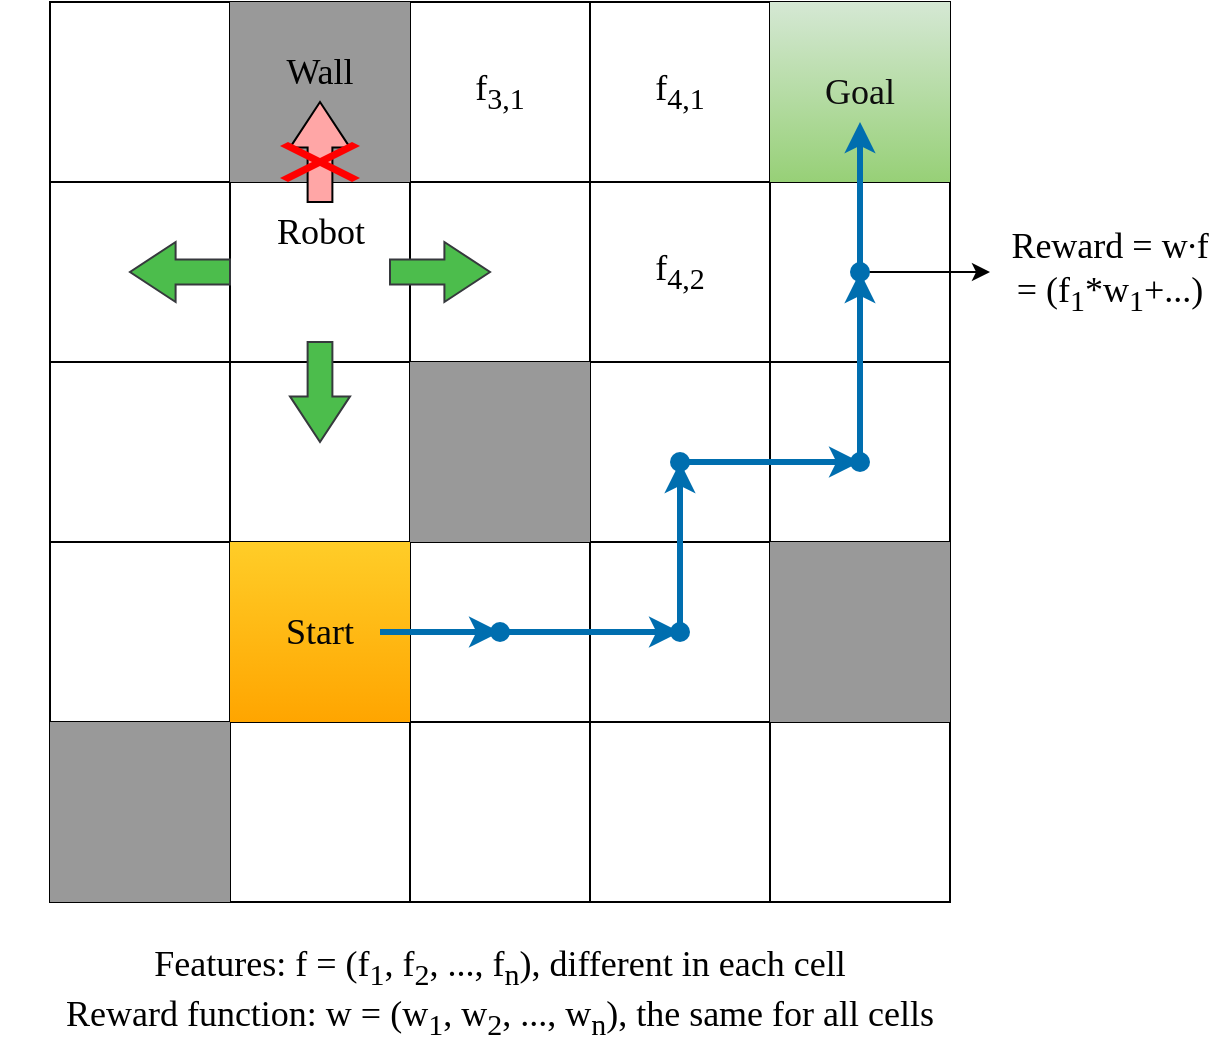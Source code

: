 <mxfile version="21.6.8" type="device">
  <diagram name="Page-1" id="wqaeOR15me9pjiZD3DkU">
    <mxGraphModel dx="1050" dy="621" grid="1" gridSize="10" guides="1" tooltips="1" connect="1" arrows="1" fold="1" page="1" pageScale="1" pageWidth="850" pageHeight="1100" math="0" shadow="0">
      <root>
        <mxCell id="0" />
        <mxCell id="1" parent="0" />
        <mxCell id="2u-OifeB6553GZh3_2Z_-186" value="" style="shape=table;startSize=0;container=1;collapsible=0;childLayout=tableLayout;" parent="1" vertex="1">
          <mxGeometry x="240" y="40" width="450" height="450" as="geometry" />
        </mxCell>
        <mxCell id="2u-OifeB6553GZh3_2Z_-187" value="" style="shape=tableRow;horizontal=0;startSize=0;swimlaneHead=0;swimlaneBody=0;strokeColor=inherit;top=0;left=0;bottom=0;right=0;collapsible=0;dropTarget=0;fillColor=none;points=[[0,0.5],[1,0.5]];portConstraint=eastwest;" parent="2u-OifeB6553GZh3_2Z_-186" vertex="1">
          <mxGeometry width="450" height="90" as="geometry" />
        </mxCell>
        <mxCell id="2u-OifeB6553GZh3_2Z_-188" value="" style="shape=partialRectangle;html=1;whiteSpace=wrap;connectable=0;strokeColor=inherit;overflow=hidden;fillColor=none;top=0;left=0;bottom=0;right=0;pointerEvents=1;" parent="2u-OifeB6553GZh3_2Z_-187" vertex="1">
          <mxGeometry width="90" height="90" as="geometry">
            <mxRectangle width="90" height="90" as="alternateBounds" />
          </mxGeometry>
        </mxCell>
        <mxCell id="2u-OifeB6553GZh3_2Z_-189" value="" style="shape=partialRectangle;html=1;whiteSpace=wrap;connectable=0;strokeColor=#C73500;overflow=hidden;fillColor=#999999;top=0;left=0;bottom=0;right=0;pointerEvents=1;fontColor=#000000;" parent="2u-OifeB6553GZh3_2Z_-187" vertex="1">
          <mxGeometry x="90" width="90" height="90" as="geometry">
            <mxRectangle width="90" height="90" as="alternateBounds" />
          </mxGeometry>
        </mxCell>
        <mxCell id="2u-OifeB6553GZh3_2Z_-190" value="" style="shape=partialRectangle;html=1;whiteSpace=wrap;connectable=0;strokeColor=inherit;overflow=hidden;fillColor=none;top=0;left=0;bottom=0;right=0;pointerEvents=1;" parent="2u-OifeB6553GZh3_2Z_-187" vertex="1">
          <mxGeometry x="180" width="90" height="90" as="geometry">
            <mxRectangle width="90" height="90" as="alternateBounds" />
          </mxGeometry>
        </mxCell>
        <mxCell id="2u-OifeB6553GZh3_2Z_-191" value="" style="shape=partialRectangle;html=1;whiteSpace=wrap;connectable=0;strokeColor=inherit;overflow=hidden;fillColor=none;top=0;left=0;bottom=0;right=0;pointerEvents=1;" parent="2u-OifeB6553GZh3_2Z_-187" vertex="1">
          <mxGeometry x="270" width="90" height="90" as="geometry">
            <mxRectangle width="90" height="90" as="alternateBounds" />
          </mxGeometry>
        </mxCell>
        <mxCell id="2u-OifeB6553GZh3_2Z_-192" value="" style="shape=partialRectangle;html=1;whiteSpace=wrap;connectable=0;strokeColor=inherit;overflow=hidden;fillColor=none;top=0;left=0;bottom=0;right=0;pointerEvents=1;" parent="2u-OifeB6553GZh3_2Z_-187" vertex="1">
          <mxGeometry x="360" width="90" height="90" as="geometry">
            <mxRectangle width="90" height="90" as="alternateBounds" />
          </mxGeometry>
        </mxCell>
        <mxCell id="2u-OifeB6553GZh3_2Z_-193" value="" style="shape=tableRow;horizontal=0;startSize=0;swimlaneHead=0;swimlaneBody=0;strokeColor=inherit;top=0;left=0;bottom=0;right=0;collapsible=0;dropTarget=0;fillColor=none;points=[[0,0.5],[1,0.5]];portConstraint=eastwest;" parent="2u-OifeB6553GZh3_2Z_-186" vertex="1">
          <mxGeometry y="90" width="450" height="90" as="geometry" />
        </mxCell>
        <mxCell id="2u-OifeB6553GZh3_2Z_-194" value="" style="shape=partialRectangle;html=1;whiteSpace=wrap;connectable=0;strokeColor=inherit;overflow=hidden;fillColor=none;top=0;left=0;bottom=0;right=0;pointerEvents=1;" parent="2u-OifeB6553GZh3_2Z_-193" vertex="1">
          <mxGeometry width="90" height="90" as="geometry">
            <mxRectangle width="90" height="90" as="alternateBounds" />
          </mxGeometry>
        </mxCell>
        <mxCell id="2u-OifeB6553GZh3_2Z_-195" value="" style="shape=partialRectangle;html=1;whiteSpace=wrap;connectable=0;strokeColor=inherit;overflow=hidden;fillColor=none;top=0;left=0;bottom=0;right=0;pointerEvents=1;" parent="2u-OifeB6553GZh3_2Z_-193" vertex="1">
          <mxGeometry x="90" width="90" height="90" as="geometry">
            <mxRectangle width="90" height="90" as="alternateBounds" />
          </mxGeometry>
        </mxCell>
        <mxCell id="2u-OifeB6553GZh3_2Z_-196" value="" style="shape=partialRectangle;html=1;whiteSpace=wrap;connectable=0;strokeColor=inherit;overflow=hidden;fillColor=none;top=0;left=0;bottom=0;right=0;pointerEvents=1;" parent="2u-OifeB6553GZh3_2Z_-193" vertex="1">
          <mxGeometry x="180" width="90" height="90" as="geometry">
            <mxRectangle width="90" height="90" as="alternateBounds" />
          </mxGeometry>
        </mxCell>
        <mxCell id="2u-OifeB6553GZh3_2Z_-197" value="" style="shape=partialRectangle;html=1;whiteSpace=wrap;connectable=0;strokeColor=inherit;overflow=hidden;fillColor=none;top=0;left=0;bottom=0;right=0;pointerEvents=1;" parent="2u-OifeB6553GZh3_2Z_-193" vertex="1">
          <mxGeometry x="270" width="90" height="90" as="geometry">
            <mxRectangle width="90" height="90" as="alternateBounds" />
          </mxGeometry>
        </mxCell>
        <mxCell id="2u-OifeB6553GZh3_2Z_-198" value="" style="shape=partialRectangle;html=1;whiteSpace=wrap;connectable=0;strokeColor=inherit;overflow=hidden;fillColor=none;top=0;left=0;bottom=0;right=0;pointerEvents=1;" parent="2u-OifeB6553GZh3_2Z_-193" vertex="1">
          <mxGeometry x="360" width="90" height="90" as="geometry">
            <mxRectangle width="90" height="90" as="alternateBounds" />
          </mxGeometry>
        </mxCell>
        <mxCell id="2u-OifeB6553GZh3_2Z_-199" value="" style="shape=tableRow;horizontal=0;startSize=0;swimlaneHead=0;swimlaneBody=0;strokeColor=inherit;top=0;left=0;bottom=0;right=0;collapsible=0;dropTarget=0;fillColor=none;points=[[0,0.5],[1,0.5]];portConstraint=eastwest;" parent="2u-OifeB6553GZh3_2Z_-186" vertex="1">
          <mxGeometry y="180" width="450" height="90" as="geometry" />
        </mxCell>
        <mxCell id="2u-OifeB6553GZh3_2Z_-200" value="" style="shape=partialRectangle;html=1;whiteSpace=wrap;connectable=0;strokeColor=inherit;overflow=hidden;fillColor=none;top=0;left=0;bottom=0;right=0;pointerEvents=1;" parent="2u-OifeB6553GZh3_2Z_-199" vertex="1">
          <mxGeometry width="90" height="90" as="geometry">
            <mxRectangle width="90" height="90" as="alternateBounds" />
          </mxGeometry>
        </mxCell>
        <mxCell id="2u-OifeB6553GZh3_2Z_-201" value="" style="shape=partialRectangle;html=1;whiteSpace=wrap;connectable=0;strokeColor=inherit;overflow=hidden;fillColor=none;top=0;left=0;bottom=0;right=0;pointerEvents=1;" parent="2u-OifeB6553GZh3_2Z_-199" vertex="1">
          <mxGeometry x="90" width="90" height="90" as="geometry">
            <mxRectangle width="90" height="90" as="alternateBounds" />
          </mxGeometry>
        </mxCell>
        <mxCell id="2u-OifeB6553GZh3_2Z_-202" value="" style="shape=partialRectangle;html=1;whiteSpace=wrap;connectable=0;strokeColor=inherit;overflow=hidden;fillColor=none;top=0;left=0;bottom=0;right=0;pointerEvents=1;" parent="2u-OifeB6553GZh3_2Z_-199" vertex="1">
          <mxGeometry x="180" width="90" height="90" as="geometry">
            <mxRectangle width="90" height="90" as="alternateBounds" />
          </mxGeometry>
        </mxCell>
        <mxCell id="2u-OifeB6553GZh3_2Z_-203" value="" style="shape=partialRectangle;html=1;whiteSpace=wrap;connectable=0;strokeColor=inherit;overflow=hidden;fillColor=none;top=0;left=0;bottom=0;right=0;pointerEvents=1;" parent="2u-OifeB6553GZh3_2Z_-199" vertex="1">
          <mxGeometry x="270" width="90" height="90" as="geometry">
            <mxRectangle width="90" height="90" as="alternateBounds" />
          </mxGeometry>
        </mxCell>
        <mxCell id="2u-OifeB6553GZh3_2Z_-204" value="" style="shape=partialRectangle;html=1;whiteSpace=wrap;connectable=0;strokeColor=inherit;overflow=hidden;fillColor=none;top=0;left=0;bottom=0;right=0;pointerEvents=1;" parent="2u-OifeB6553GZh3_2Z_-199" vertex="1">
          <mxGeometry x="360" width="90" height="90" as="geometry">
            <mxRectangle width="90" height="90" as="alternateBounds" />
          </mxGeometry>
        </mxCell>
        <mxCell id="2u-OifeB6553GZh3_2Z_-226" value="" style="shape=waypoint;sketch=0;size=6;pointerEvents=1;points=[];fillColor=none;resizable=0;rotatable=0;perimeter=centerPerimeter;snapToPoint=1;" parent="2u-OifeB6553GZh3_2Z_-199" vertex="1">
          <mxGeometry x="450" height="90" as="geometry">
            <mxRectangle width="NaN" height="90" as="alternateBounds" />
          </mxGeometry>
        </mxCell>
        <mxCell id="2u-OifeB6553GZh3_2Z_-205" value="" style="shape=tableRow;horizontal=0;startSize=0;swimlaneHead=0;swimlaneBody=0;strokeColor=inherit;top=0;left=0;bottom=0;right=0;collapsible=0;dropTarget=0;fillColor=none;points=[[0,0.5],[1,0.5]];portConstraint=eastwest;" parent="2u-OifeB6553GZh3_2Z_-186" vertex="1">
          <mxGeometry y="270" width="450" height="90" as="geometry" />
        </mxCell>
        <mxCell id="2u-OifeB6553GZh3_2Z_-206" value="" style="shape=partialRectangle;html=1;whiteSpace=wrap;connectable=0;strokeColor=inherit;overflow=hidden;fillColor=none;top=0;left=0;bottom=0;right=0;pointerEvents=1;" parent="2u-OifeB6553GZh3_2Z_-205" vertex="1">
          <mxGeometry width="90" height="90" as="geometry">
            <mxRectangle width="90" height="90" as="alternateBounds" />
          </mxGeometry>
        </mxCell>
        <mxCell id="2u-OifeB6553GZh3_2Z_-207" value="" style="shape=partialRectangle;html=1;whiteSpace=wrap;connectable=0;strokeColor=#d79b00;overflow=hidden;fillColor=#ffcd28;top=0;left=0;bottom=0;right=0;pointerEvents=1;fillStyle=auto;gradientColor=#ffa500;" parent="2u-OifeB6553GZh3_2Z_-205" vertex="1">
          <mxGeometry x="90" width="90" height="90" as="geometry">
            <mxRectangle width="90" height="90" as="alternateBounds" />
          </mxGeometry>
        </mxCell>
        <mxCell id="2u-OifeB6553GZh3_2Z_-208" value="" style="shape=partialRectangle;html=1;whiteSpace=wrap;connectable=0;strokeColor=inherit;overflow=hidden;fillColor=none;top=0;left=0;bottom=0;right=0;pointerEvents=1;" parent="2u-OifeB6553GZh3_2Z_-205" vertex="1">
          <mxGeometry x="180" width="90" height="90" as="geometry">
            <mxRectangle width="90" height="90" as="alternateBounds" />
          </mxGeometry>
        </mxCell>
        <mxCell id="2u-OifeB6553GZh3_2Z_-209" value="" style="shape=partialRectangle;html=1;whiteSpace=wrap;connectable=0;strokeColor=inherit;overflow=hidden;fillColor=none;top=0;left=0;bottom=0;right=0;pointerEvents=1;" parent="2u-OifeB6553GZh3_2Z_-205" vertex="1">
          <mxGeometry x="270" width="90" height="90" as="geometry">
            <mxRectangle width="90" height="90" as="alternateBounds" />
          </mxGeometry>
        </mxCell>
        <mxCell id="2u-OifeB6553GZh3_2Z_-210" value="" style="shape=partialRectangle;html=1;whiteSpace=wrap;connectable=0;strokeColor=inherit;overflow=hidden;fillColor=#999999;top=0;left=0;bottom=0;right=0;pointerEvents=1;" parent="2u-OifeB6553GZh3_2Z_-205" vertex="1">
          <mxGeometry x="360" width="90" height="90" as="geometry">
            <mxRectangle width="90" height="90" as="alternateBounds" />
          </mxGeometry>
        </mxCell>
        <mxCell id="2u-OifeB6553GZh3_2Z_-211" value="" style="shape=tableRow;horizontal=0;startSize=0;swimlaneHead=0;swimlaneBody=0;strokeColor=inherit;top=0;left=0;bottom=0;right=0;collapsible=0;dropTarget=0;fillColor=none;points=[[0,0.5],[1,0.5]];portConstraint=eastwest;" parent="2u-OifeB6553GZh3_2Z_-186" vertex="1">
          <mxGeometry y="360" width="450" height="90" as="geometry" />
        </mxCell>
        <mxCell id="2u-OifeB6553GZh3_2Z_-212" value="" style="shape=partialRectangle;html=1;whiteSpace=wrap;connectable=0;strokeColor=inherit;overflow=hidden;fillColor=none;top=0;left=0;bottom=0;right=0;pointerEvents=1;" parent="2u-OifeB6553GZh3_2Z_-211" vertex="1">
          <mxGeometry width="90" height="90" as="geometry">
            <mxRectangle width="90" height="90" as="alternateBounds" />
          </mxGeometry>
        </mxCell>
        <mxCell id="2u-OifeB6553GZh3_2Z_-213" value="" style="shape=partialRectangle;html=1;whiteSpace=wrap;connectable=0;strokeColor=inherit;overflow=hidden;fillColor=none;top=0;left=0;bottom=0;right=0;pointerEvents=1;" parent="2u-OifeB6553GZh3_2Z_-211" vertex="1">
          <mxGeometry x="90" width="90" height="90" as="geometry">
            <mxRectangle width="90" height="90" as="alternateBounds" />
          </mxGeometry>
        </mxCell>
        <mxCell id="2u-OifeB6553GZh3_2Z_-214" value="" style="shape=partialRectangle;html=1;whiteSpace=wrap;connectable=0;strokeColor=inherit;overflow=hidden;fillColor=none;top=0;left=0;bottom=0;right=0;pointerEvents=1;" parent="2u-OifeB6553GZh3_2Z_-211" vertex="1">
          <mxGeometry x="180" width="90" height="90" as="geometry">
            <mxRectangle width="90" height="90" as="alternateBounds" />
          </mxGeometry>
        </mxCell>
        <mxCell id="2u-OifeB6553GZh3_2Z_-215" value="" style="shape=partialRectangle;html=1;whiteSpace=wrap;connectable=0;strokeColor=inherit;overflow=hidden;fillColor=none;top=0;left=0;bottom=0;right=0;pointerEvents=1;" parent="2u-OifeB6553GZh3_2Z_-211" vertex="1">
          <mxGeometry x="270" width="90" height="90" as="geometry">
            <mxRectangle width="90" height="90" as="alternateBounds" />
          </mxGeometry>
        </mxCell>
        <mxCell id="2u-OifeB6553GZh3_2Z_-216" value="" style="shape=partialRectangle;html=1;whiteSpace=wrap;connectable=0;strokeColor=inherit;overflow=hidden;fillColor=none;top=0;left=0;bottom=0;right=0;pointerEvents=1;" parent="2u-OifeB6553GZh3_2Z_-211" vertex="1">
          <mxGeometry x="360" width="90" height="90" as="geometry">
            <mxRectangle width="90" height="90" as="alternateBounds" />
          </mxGeometry>
        </mxCell>
        <mxCell id="2u-OifeB6553GZh3_2Z_-253" style="edgeStyle=orthogonalEdgeStyle;rounded=0;orthogonalLoop=1;jettySize=auto;html=1;entryX=0.79;entryY=0.77;entryDx=0;entryDy=0;entryPerimeter=0;fillColor=#1ba1e2;strokeColor=#006EAF;strokeWidth=3;" parent="1" source="2u-OifeB6553GZh3_2Z_-217" target="2u-OifeB6553GZh3_2Z_-241" edge="1">
          <mxGeometry relative="1" as="geometry" />
        </mxCell>
        <mxCell id="2u-OifeB6553GZh3_2Z_-217" value="&lt;font face=&quot;Comic Sans MS&quot; style=&quot;font-size: 18px;&quot;&gt;Start&lt;/font&gt;" style="text;html=1;strokeColor=none;fillColor=none;align=center;verticalAlign=middle;whiteSpace=wrap;rounded=0;fontSize=18;fontColor=#050505;" parent="1" vertex="1">
          <mxGeometry x="345" y="340" width="60" height="30" as="geometry" />
        </mxCell>
        <mxCell id="2u-OifeB6553GZh3_2Z_-218" value="" style="shape=partialRectangle;html=1;whiteSpace=wrap;connectable=0;strokeColor=#82b366;overflow=hidden;fillColor=#d5e8d4;top=0;left=0;bottom=0;right=0;pointerEvents=1;fillStyle=auto;gradientColor=#97d077;" parent="1" vertex="1">
          <mxGeometry x="600" y="40" width="90" height="90" as="geometry">
            <mxRectangle width="90" height="90" as="alternateBounds" />
          </mxGeometry>
        </mxCell>
        <mxCell id="2u-OifeB6553GZh3_2Z_-219" value="&lt;font face=&quot;Comic Sans MS&quot; style=&quot;font-size: 18px;&quot;&gt;Goal&lt;/font&gt;" style="text;html=1;align=center;verticalAlign=middle;whiteSpace=wrap;rounded=0;fontSize=18;fontColor=#0D0D0D;" parent="1" vertex="1">
          <mxGeometry x="615" y="70" width="60" height="30" as="geometry" />
        </mxCell>
        <mxCell id="2u-OifeB6553GZh3_2Z_-220" value="" style="shape=image;html=1;verticalAlign=top;verticalLabelPosition=bottom;labelBackgroundColor=#ffffff;imageAspect=0;aspect=fixed;image=https://cdn4.iconfinder.com/data/icons/social-media-and-logos-11/32/Logo_reddit_robot-128.png" parent="1" vertex="1">
          <mxGeometry x="350" y="160" width="50" height="50" as="geometry" />
        </mxCell>
        <mxCell id="2u-OifeB6553GZh3_2Z_-221" value="" style="shape=singleArrow;direction=north;whiteSpace=wrap;html=1;arrowWidth=0.413;arrowSize=0.456;fillColor=#FFA6A6;" parent="1" vertex="1">
          <mxGeometry x="360" y="90" width="30" height="50" as="geometry" />
        </mxCell>
        <mxCell id="2u-OifeB6553GZh3_2Z_-231" value="" style="shape=singleArrow;direction=north;whiteSpace=wrap;html=1;arrowWidth=0.413;arrowSize=0.456;rotation=-90;fillColor=#4cbd4c;strokeColor=#36393d;" parent="1" vertex="1">
          <mxGeometry x="290" y="150" width="30" height="50" as="geometry" />
        </mxCell>
        <mxCell id="2u-OifeB6553GZh3_2Z_-254" style="edgeStyle=orthogonalEdgeStyle;rounded=0;orthogonalLoop=1;jettySize=auto;html=1;entryX=0.81;entryY=0.97;entryDx=0;entryDy=0;entryPerimeter=0;fillColor=#1ba1e2;strokeColor=#006EAF;strokeWidth=3;" parent="1" source="2u-OifeB6553GZh3_2Z_-241" target="2u-OifeB6553GZh3_2Z_-242" edge="1">
          <mxGeometry relative="1" as="geometry" />
        </mxCell>
        <mxCell id="2u-OifeB6553GZh3_2Z_-241" value="" style="shape=waypoint;sketch=0;fillStyle=solid;size=6;pointerEvents=1;points=[];fillColor=#1ba1e2;resizable=0;rotatable=0;perimeter=centerPerimeter;snapToPoint=1;fontColor=#ffffff;strokeColor=#006EAF;strokeWidth=3;" parent="1" vertex="1">
          <mxGeometry x="455" y="345" width="20" height="20" as="geometry" />
        </mxCell>
        <mxCell id="2u-OifeB6553GZh3_2Z_-256" style="edgeStyle=orthogonalEdgeStyle;rounded=0;orthogonalLoop=1;jettySize=auto;html=1;entryX=0.49;entryY=0.82;entryDx=0;entryDy=0;entryPerimeter=0;fillColor=#1ba1e2;strokeColor=#006EAF;strokeWidth=3;" parent="1" source="2u-OifeB6553GZh3_2Z_-242" target="2u-OifeB6553GZh3_2Z_-250" edge="1">
          <mxGeometry relative="1" as="geometry" />
        </mxCell>
        <mxCell id="2u-OifeB6553GZh3_2Z_-242" value="" style="shape=waypoint;sketch=0;fillStyle=solid;size=6;pointerEvents=1;points=[];fillColor=#1ba1e2;resizable=0;rotatable=0;perimeter=centerPerimeter;snapToPoint=1;fontColor=#ffffff;strokeColor=#006EAF;strokeWidth=3;" parent="1" vertex="1">
          <mxGeometry x="545" y="345" width="20" height="20" as="geometry" />
        </mxCell>
        <mxCell id="2u-OifeB6553GZh3_2Z_-258" style="edgeStyle=orthogonalEdgeStyle;rounded=0;orthogonalLoop=1;jettySize=auto;html=1;fillColor=#1ba1e2;strokeColor=#006EAF;strokeWidth=3;" parent="1" source="2u-OifeB6553GZh3_2Z_-250" target="2u-OifeB6553GZh3_2Z_-251" edge="1">
          <mxGeometry relative="1" as="geometry" />
        </mxCell>
        <mxCell id="2u-OifeB6553GZh3_2Z_-250" value="" style="shape=waypoint;sketch=0;fillStyle=solid;size=6;pointerEvents=1;points=[];fillColor=#1ba1e2;resizable=0;rotatable=0;perimeter=centerPerimeter;snapToPoint=1;fontColor=#ffffff;strokeColor=#006EAF;strokeWidth=3;" parent="1" vertex="1">
          <mxGeometry x="545" y="260" width="20" height="20" as="geometry" />
        </mxCell>
        <mxCell id="2u-OifeB6553GZh3_2Z_-259" style="edgeStyle=orthogonalEdgeStyle;rounded=0;orthogonalLoop=1;jettySize=auto;html=1;entryX=0.27;entryY=0.89;entryDx=0;entryDy=0;entryPerimeter=0;fillColor=#1ba1e2;strokeColor=#006EAF;strokeWidth=3;" parent="1" source="2u-OifeB6553GZh3_2Z_-251" target="2u-OifeB6553GZh3_2Z_-252" edge="1">
          <mxGeometry relative="1" as="geometry" />
        </mxCell>
        <mxCell id="2u-OifeB6553GZh3_2Z_-251" value="" style="shape=waypoint;sketch=0;fillStyle=solid;size=6;pointerEvents=1;points=[];fillColor=#1ba1e2;resizable=0;rotatable=0;perimeter=centerPerimeter;snapToPoint=1;fontColor=#ffffff;strokeColor=#006EAF;strokeWidth=3;" parent="1" vertex="1">
          <mxGeometry x="635" y="260" width="20" height="20" as="geometry" />
        </mxCell>
        <mxCell id="2u-OifeB6553GZh3_2Z_-260" style="edgeStyle=orthogonalEdgeStyle;rounded=0;orthogonalLoop=1;jettySize=auto;html=1;entryX=0.5;entryY=1;entryDx=0;entryDy=0;fillColor=#1ba1e2;strokeColor=#006EAF;strokeWidth=3;" parent="1" source="2u-OifeB6553GZh3_2Z_-252" target="2u-OifeB6553GZh3_2Z_-219" edge="1">
          <mxGeometry relative="1" as="geometry" />
        </mxCell>
        <mxCell id="2u-OifeB6553GZh3_2Z_-291" style="edgeStyle=orthogonalEdgeStyle;rounded=0;orthogonalLoop=1;jettySize=auto;html=1;entryX=0;entryY=0.5;entryDx=0;entryDy=0;" parent="1" source="2u-OifeB6553GZh3_2Z_-252" target="2u-OifeB6553GZh3_2Z_-292" edge="1">
          <mxGeometry relative="1" as="geometry">
            <mxPoint x="710" y="175" as="targetPoint" />
          </mxGeometry>
        </mxCell>
        <mxCell id="2u-OifeB6553GZh3_2Z_-252" value="" style="shape=waypoint;sketch=0;fillStyle=solid;size=6;pointerEvents=1;points=[];fillColor=#1ba1e2;resizable=0;rotatable=0;perimeter=centerPerimeter;snapToPoint=1;fontColor=#ffffff;strokeColor=#006EAF;strokeWidth=3;" parent="1" vertex="1">
          <mxGeometry x="635" y="165" width="20" height="20" as="geometry" />
        </mxCell>
        <mxCell id="2u-OifeB6553GZh3_2Z_-261" value="&lt;font face=&quot;Comic Sans MS&quot;&gt;Robot&lt;/font&gt;" style="text;html=1;strokeColor=none;fillColor=none;align=center;verticalAlign=middle;whiteSpace=wrap;rounded=0;fontSize=18;" parent="1" vertex="1">
          <mxGeometry x="347.5" y="145" width="55" height="20" as="geometry" />
        </mxCell>
        <mxCell id="2u-OifeB6553GZh3_2Z_-263" value="" style="shape=mxgraph.mockup.markup.redX;fillColor=#ff0000;html=1;shadow=0;whiteSpace=wrap;strokeColor=none;" parent="1" vertex="1">
          <mxGeometry x="355" y="110" width="40" height="20" as="geometry" />
        </mxCell>
        <mxCell id="2u-OifeB6553GZh3_2Z_-264" value="" style="shape=singleArrow;direction=north;whiteSpace=wrap;html=1;arrowWidth=0.413;arrowSize=0.456;rotation=-180;fillColor=#4cbd4c;strokeColor=#36393d;" parent="1" vertex="1">
          <mxGeometry x="360" y="210" width="30" height="50" as="geometry" />
        </mxCell>
        <mxCell id="2u-OifeB6553GZh3_2Z_-265" value="" style="shape=singleArrow;direction=north;whiteSpace=wrap;html=1;arrowWidth=0.413;arrowSize=0.456;rotation=90;fillColor=#4cbd4c;strokeColor=#36393d;" parent="1" vertex="1">
          <mxGeometry x="420" y="150" width="30" height="50" as="geometry" />
        </mxCell>
        <mxCell id="2u-OifeB6553GZh3_2Z_-274" value="&lt;font face=&quot;Comic Sans MS&quot; style=&quot;font-size: 18px;&quot;&gt;Wall&lt;/font&gt;" style="text;html=1;strokeColor=none;fillColor=none;align=center;verticalAlign=middle;whiteSpace=wrap;rounded=0;fontSize=18;" parent="1" vertex="1">
          <mxGeometry x="345" y="60" width="60" height="30" as="geometry" />
        </mxCell>
        <mxCell id="2u-OifeB6553GZh3_2Z_-281" value="" style="shape=partialRectangle;html=1;whiteSpace=wrap;connectable=0;strokeColor=inherit;overflow=hidden;fillColor=#999999;top=0;left=0;bottom=0;right=0;pointerEvents=1;" parent="1" vertex="1">
          <mxGeometry x="420" y="220" width="90" height="90" as="geometry">
            <mxRectangle width="90" height="90" as="alternateBounds" />
          </mxGeometry>
        </mxCell>
        <mxCell id="2u-OifeB6553GZh3_2Z_-282" value="" style="shape=partialRectangle;html=1;whiteSpace=wrap;connectable=0;strokeColor=inherit;overflow=hidden;fillColor=#999999;top=0;left=0;bottom=0;right=0;pointerEvents=1;" parent="1" vertex="1">
          <mxGeometry x="240" y="400" width="90" height="90" as="geometry">
            <mxRectangle width="90" height="90" as="alternateBounds" />
          </mxGeometry>
        </mxCell>
        <mxCell id="2u-OifeB6553GZh3_2Z_-284" value="&lt;font face=&quot;Comic Sans MS&quot;&gt;f&lt;sub&gt;4,2&lt;/sub&gt;&lt;br&gt;&lt;/font&gt;" style="text;html=1;strokeColor=none;fillColor=none;align=center;verticalAlign=middle;whiteSpace=wrap;rounded=0;fontSize=18;" parent="1" vertex="1">
          <mxGeometry x="510" y="130" width="90" height="90" as="geometry" />
        </mxCell>
        <mxCell id="2u-OifeB6553GZh3_2Z_-292" value="Reward = w∙f&lt;br&gt;= (f&lt;sub&gt;1&lt;/sub&gt;*w&lt;sub&gt;1&lt;/sub&gt;+...)" style="text;html=1;strokeColor=none;fillColor=none;align=center;verticalAlign=middle;whiteSpace=wrap;rounded=0;fontSize=18;fontFamily=Comic Sans MS;" parent="1" vertex="1">
          <mxGeometry x="710" y="140" width="120" height="70" as="geometry" />
        </mxCell>
        <mxCell id="2u-OifeB6553GZh3_2Z_-293" value="Features: f = (f&lt;sub&gt;1&lt;/sub&gt;, f&lt;sub&gt;2&lt;/sub&gt;, ..., f&lt;sub&gt;n&lt;/sub&gt;), different in each cell&lt;br&gt;Reward function: w = (w&lt;sub&gt;1&lt;/sub&gt;, w&lt;sub&gt;2&lt;/sub&gt;, ..., w&lt;sub&gt;n&lt;/sub&gt;), the same for all cells" style="text;html=1;strokeColor=none;fillColor=none;align=center;verticalAlign=middle;whiteSpace=wrap;rounded=0;fontSize=18;fontFamily=Comic Sans MS;" parent="1" vertex="1">
          <mxGeometry x="215" y="500" width="500" height="70" as="geometry" />
        </mxCell>
        <mxCell id="2u-OifeB6553GZh3_2Z_-294" value="&lt;font face=&quot;Comic Sans MS&quot;&gt;f&lt;sub&gt;4,1&lt;/sub&gt;&lt;br&gt;&lt;/font&gt;" style="text;html=1;strokeColor=none;fillColor=none;align=center;verticalAlign=middle;whiteSpace=wrap;rounded=0;fontSize=18;" parent="1" vertex="1">
          <mxGeometry x="510" y="40" width="90" height="90" as="geometry" />
        </mxCell>
        <mxCell id="2u-OifeB6553GZh3_2Z_-295" value="&lt;font face=&quot;Comic Sans MS&quot;&gt;f&lt;sub&gt;3,1&lt;/sub&gt;&lt;br&gt;&lt;/font&gt;" style="text;html=1;strokeColor=none;fillColor=none;align=center;verticalAlign=middle;whiteSpace=wrap;rounded=0;fontSize=18;" parent="1" vertex="1">
          <mxGeometry x="420" y="40" width="90" height="90" as="geometry" />
        </mxCell>
      </root>
    </mxGraphModel>
  </diagram>
</mxfile>
